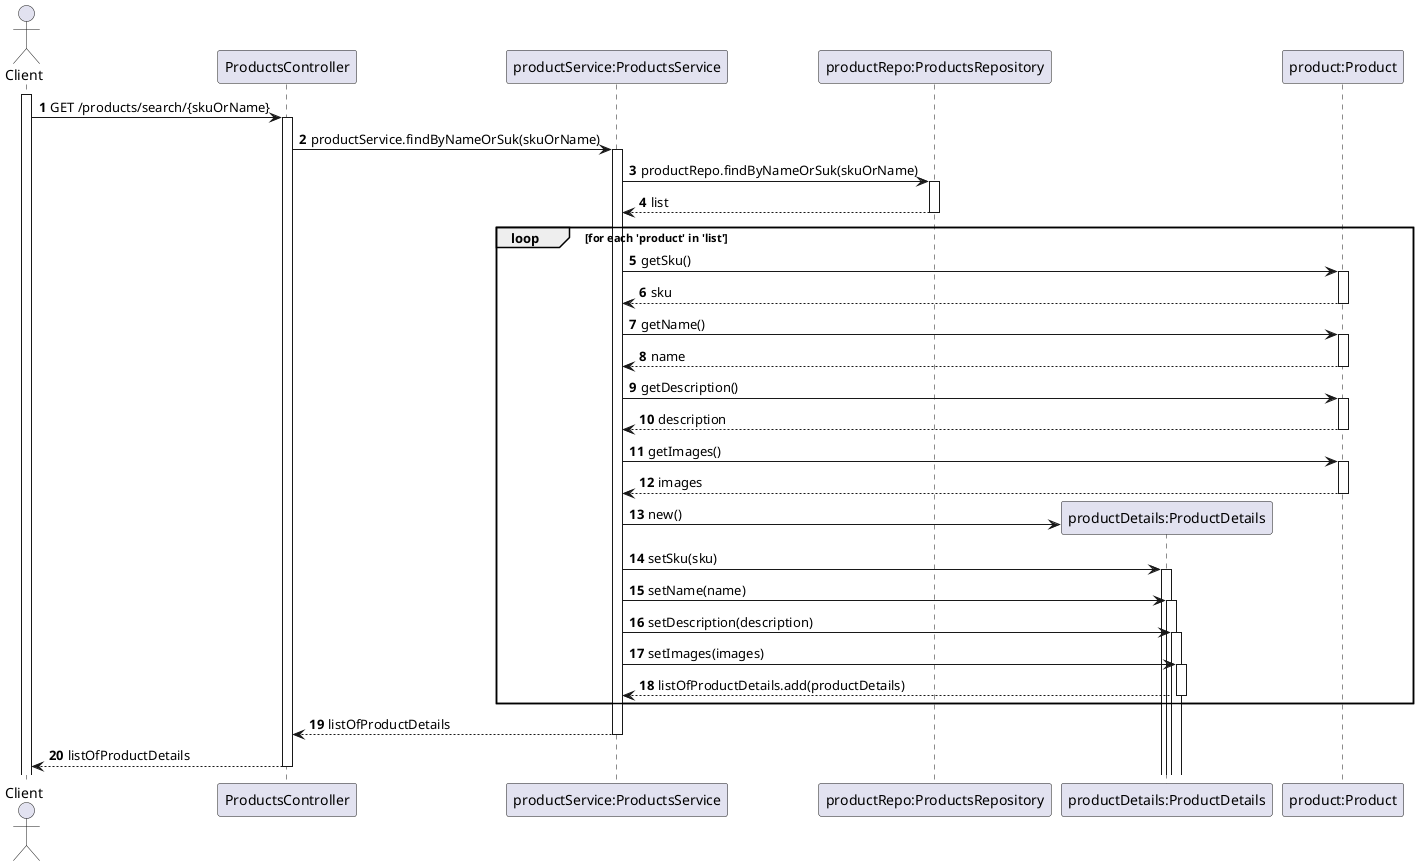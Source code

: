 @startuml
'https://plantuml.com/sequence-diagram


autoactivate on
autonumber

actor "Client" as client
participant "ProductsController" as controller
participant "productService:ProductsService" as service
participant "productRepo:ProductsRepository" as repository
participant "productDetails:ProductDetails" as details
participant "product:Product" as product

activate client

client -> controller: GET /products/search/{skuOrName}
controller -> service : productService.findByNameOrSuk(skuOrName)
service -> repository: productRepo.findByNameOrSuk(skuOrName)
repository --> service: list
loop for each 'product' in 'list'
    service -> product: getSku()
    product --> service: sku
    service -> product: getName()
    product --> service: name
    service -> product: getDescription()
    product --> service: description
    service -> product: getImages()
    product --> service: images
    service -> details**: new()
    service -> details: setSku(sku)
    service -> details: setName(name)
    service -> details: setDescription(description)
    service -> details: setImages(images)
    details --> service: listOfProductDetails.add(productDetails)
end loop
service --> controller: listOfProductDetails
controller --> client: listOfProductDetails


@enduml